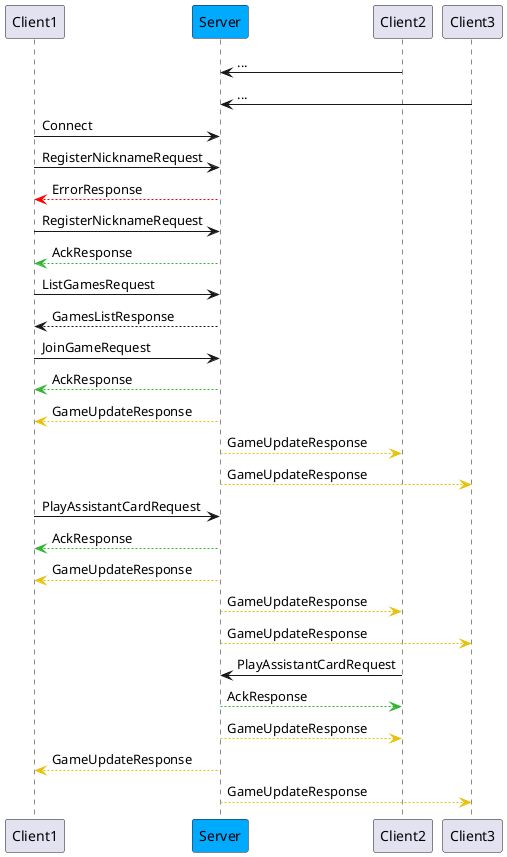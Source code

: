 @startuml NetworkSequence

participant Client1 order 0
participant Server order 1 #00AAFF
participant Client2 order 2
participant Client3 order 3


Client2 -> Server : ...
Client3 -> Server : ...

Client1 -> Server: Connect
Client1 -> Server: RegisterNicknameRequest
Client1 <-[#FF0000]- Server: ErrorResponse
Client1 -> Server: RegisterNicknameRequest
Client1 <-[#2fb52f]- Server: AckResponse

Client1 -> Server: ListGamesRequest
Client1 <-- Server: GamesListResponse

Client1 -> Server: JoinGameRequest
Client1 <-[#2fb52f]- Server: AckResponse

Client1 <-[#e6c109]- Server: GameUpdateResponse
Client2 <-[#e6c109]- Server: GameUpdateResponse
Client3 <-[#e6c109]- Server: GameUpdateResponse

Client1 -> Server: PlayAssistantCardRequest
Client1 <-[#2fb52f]- Server: AckResponse
Client1 <-[#e6c109]- Server: GameUpdateResponse
Client2 <-[#e6c109]- Server: GameUpdateResponse
Client3 <-[#e6c109]- Server: GameUpdateResponse

Client2 -> Server: PlayAssistantCardRequest
Client2 <-[#2fb52f]- Server: AckResponse
Client2 <-[#e6c109]- Server: GameUpdateResponse
Client1 <-[#e6c109]- Server: GameUpdateResponse
Client3 <-[#e6c109]- Server: GameUpdateResponse

@enduml
